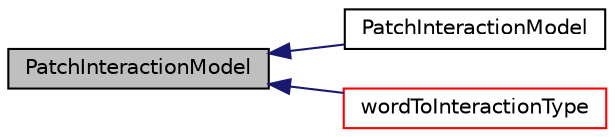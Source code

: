 digraph "PatchInteractionModel"
{
  bgcolor="transparent";
  edge [fontname="Helvetica",fontsize="10",labelfontname="Helvetica",labelfontsize="10"];
  node [fontname="Helvetica",fontsize="10",shape=record];
  rankdir="LR";
  Node1 [label="PatchInteractionModel",height=0.2,width=0.4,color="black", fillcolor="grey75", style="filled", fontcolor="black"];
  Node1 -> Node2 [dir="back",color="midnightblue",fontsize="10",style="solid",fontname="Helvetica"];
  Node2 [label="PatchInteractionModel",height=0.2,width=0.4,color="black",URL="$a01847.html#aeddf64157dae565b57ac205d3ff3be4b",tooltip="Construct from components. "];
  Node1 -> Node3 [dir="back",color="midnightblue",fontsize="10",style="solid",fontname="Helvetica"];
  Node3 [label="wordToInteractionType",height=0.2,width=0.4,color="red",URL="$a01847.html#ac56830725e9f2405f57055317ad507a0",tooltip="Convert word to interaction result. "];
}
